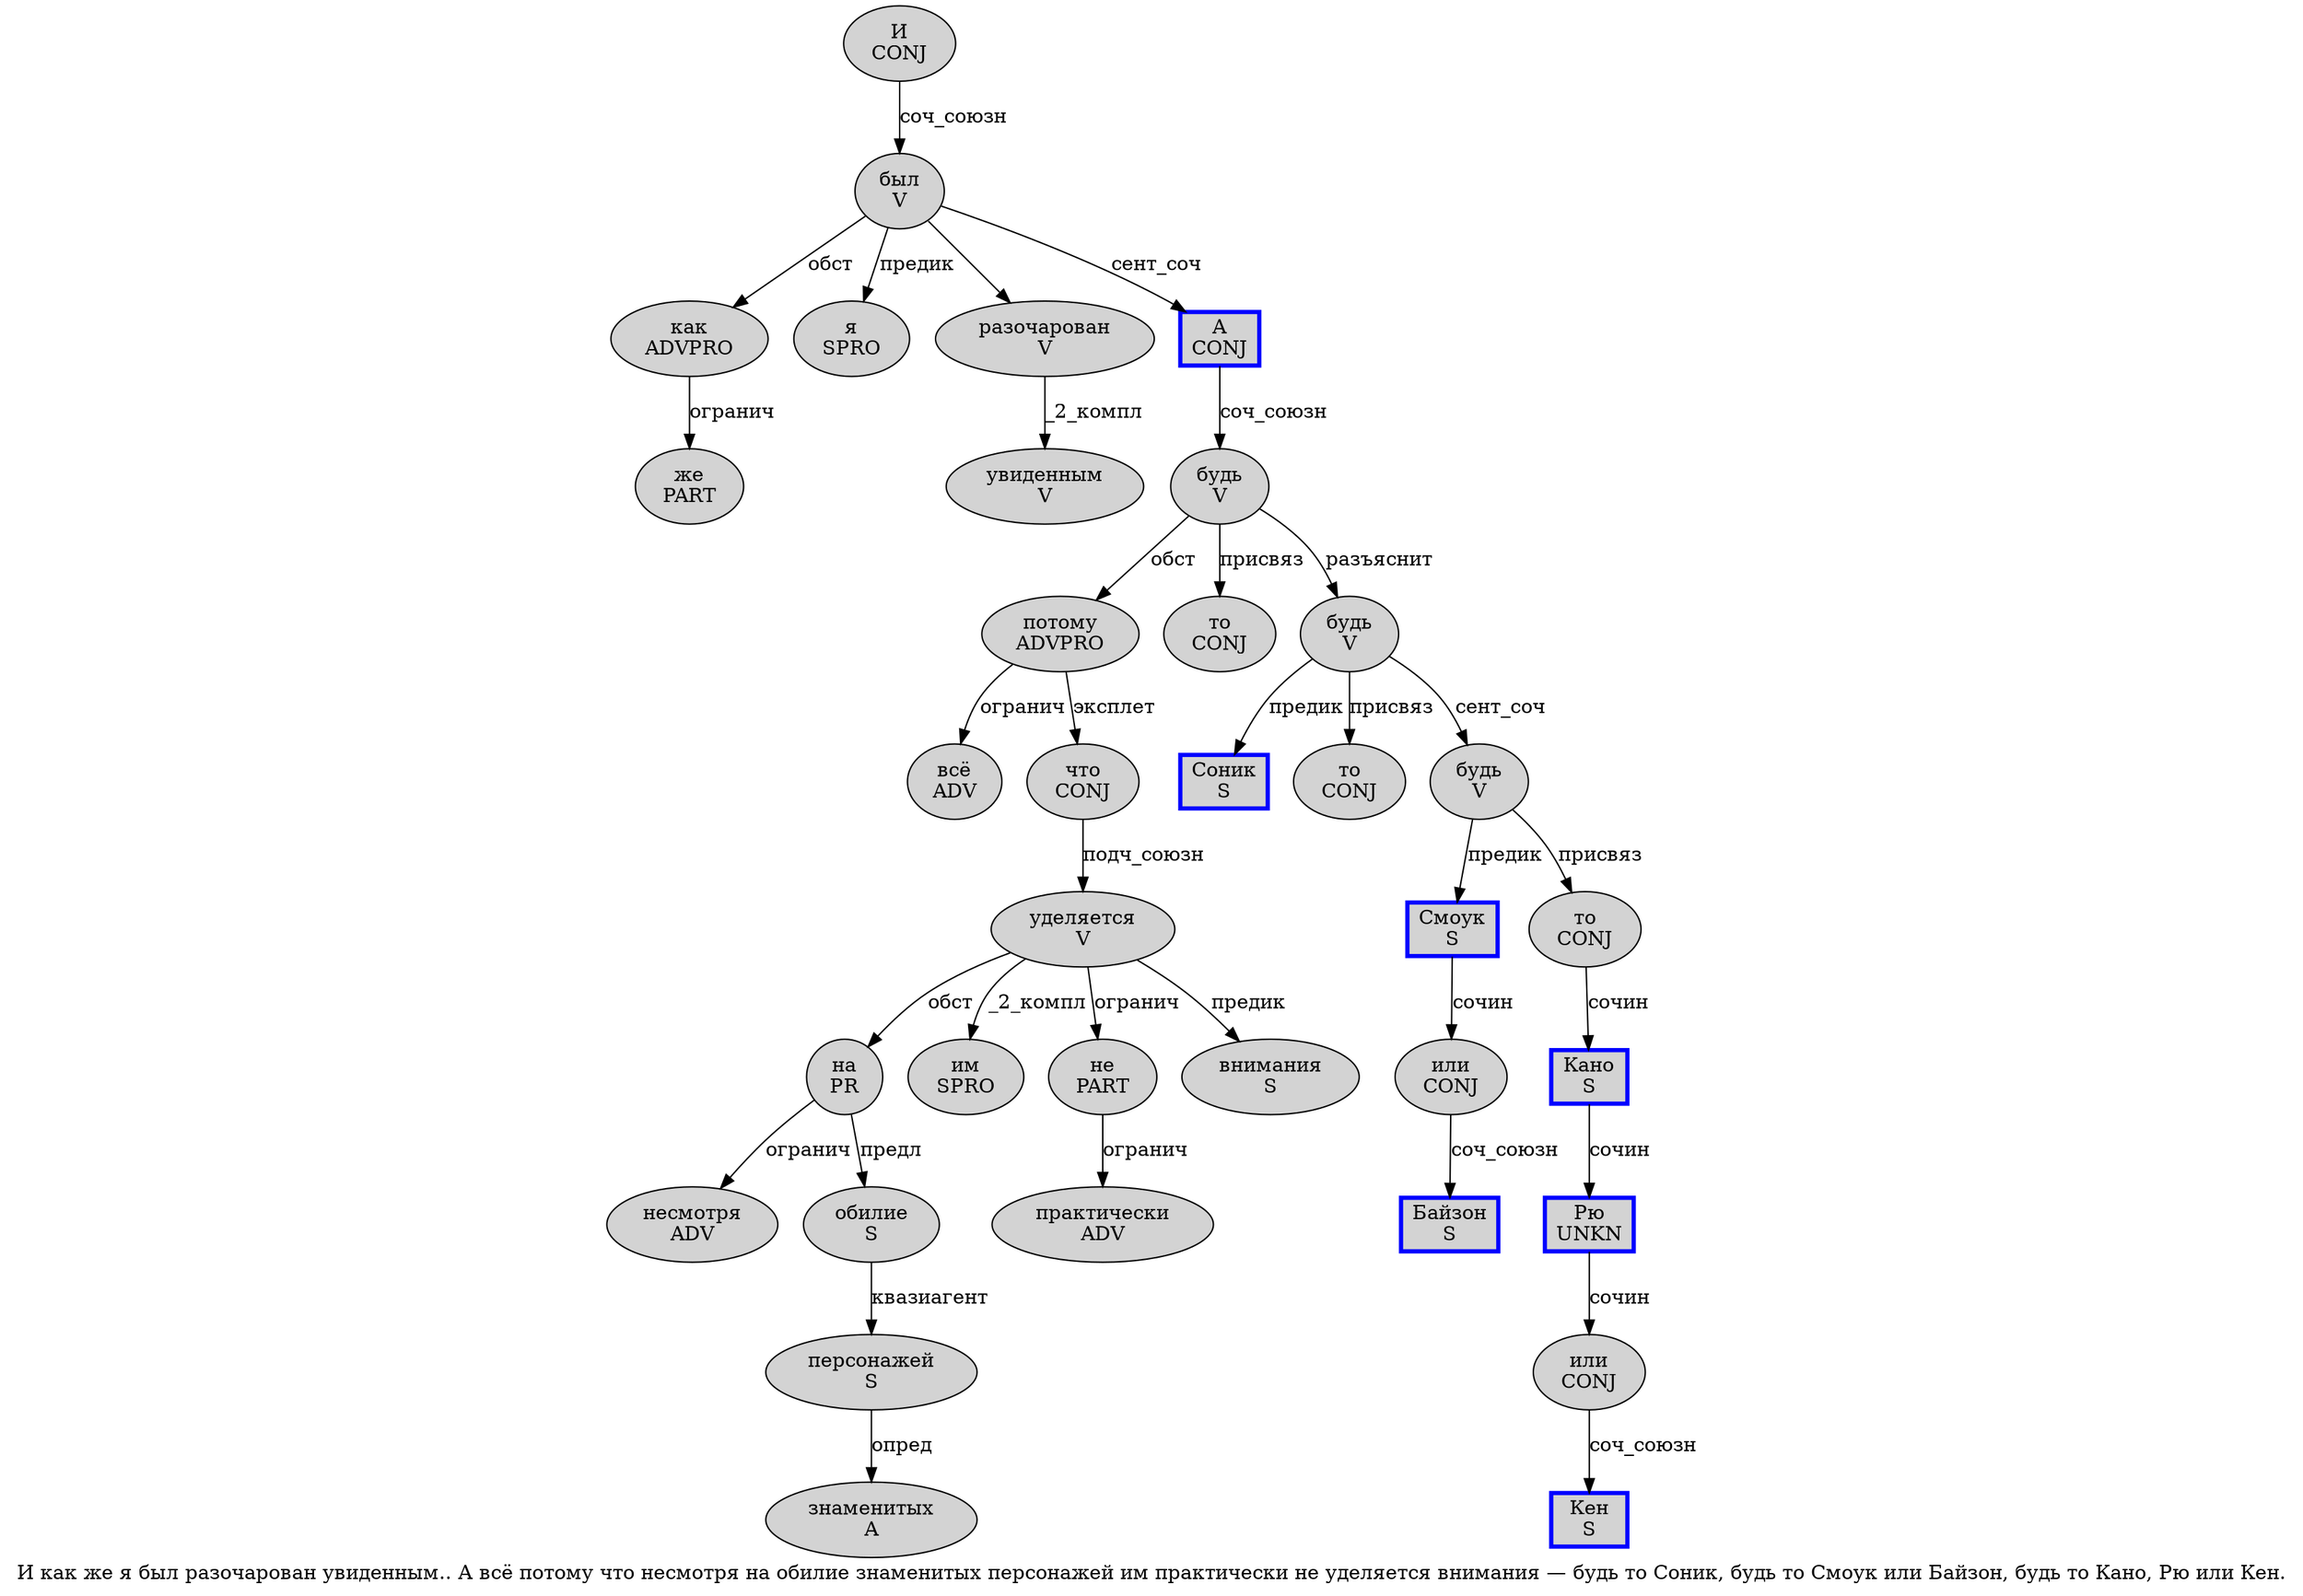 digraph SENTENCE_3792 {
	graph [label="И как же я был разочарован увиденным.. А всё потому что несмотря на обилие знаменитых персонажей им практически не уделяется внимания — будь то Соник, будь то Смоук или Байзон, будь то Кано, Рю или Кен."]
	node [style=filled]
		0 [label="И
CONJ" color="" fillcolor=lightgray penwidth=1 shape=ellipse]
		1 [label="как
ADVPRO" color="" fillcolor=lightgray penwidth=1 shape=ellipse]
		2 [label="же
PART" color="" fillcolor=lightgray penwidth=1 shape=ellipse]
		3 [label="я
SPRO" color="" fillcolor=lightgray penwidth=1 shape=ellipse]
		4 [label="был
V" color="" fillcolor=lightgray penwidth=1 shape=ellipse]
		5 [label="разочарован
V" color="" fillcolor=lightgray penwidth=1 shape=ellipse]
		6 [label="увиденным
V" color="" fillcolor=lightgray penwidth=1 shape=ellipse]
		8 [label="А
CONJ" color=blue fillcolor=lightgray penwidth=3 shape=box]
		9 [label="всё
ADV" color="" fillcolor=lightgray penwidth=1 shape=ellipse]
		10 [label="потому
ADVPRO" color="" fillcolor=lightgray penwidth=1 shape=ellipse]
		11 [label="что
CONJ" color="" fillcolor=lightgray penwidth=1 shape=ellipse]
		12 [label="несмотря
ADV" color="" fillcolor=lightgray penwidth=1 shape=ellipse]
		13 [label="на
PR" color="" fillcolor=lightgray penwidth=1 shape=ellipse]
		14 [label="обилие
S" color="" fillcolor=lightgray penwidth=1 shape=ellipse]
		15 [label="знаменитых
A" color="" fillcolor=lightgray penwidth=1 shape=ellipse]
		16 [label="персонажей
S" color="" fillcolor=lightgray penwidth=1 shape=ellipse]
		17 [label="им
SPRO" color="" fillcolor=lightgray penwidth=1 shape=ellipse]
		18 [label="практически
ADV" color="" fillcolor=lightgray penwidth=1 shape=ellipse]
		19 [label="не
PART" color="" fillcolor=lightgray penwidth=1 shape=ellipse]
		20 [label="уделяется
V" color="" fillcolor=lightgray penwidth=1 shape=ellipse]
		21 [label="внимания
S" color="" fillcolor=lightgray penwidth=1 shape=ellipse]
		23 [label="будь
V" color="" fillcolor=lightgray penwidth=1 shape=ellipse]
		24 [label="то
CONJ" color="" fillcolor=lightgray penwidth=1 shape=ellipse]
		25 [label="Соник
S" color=blue fillcolor=lightgray penwidth=3 shape=box]
		27 [label="будь
V" color="" fillcolor=lightgray penwidth=1 shape=ellipse]
		28 [label="то
CONJ" color="" fillcolor=lightgray penwidth=1 shape=ellipse]
		29 [label="Смоук
S" color=blue fillcolor=lightgray penwidth=3 shape=box]
		30 [label="или
CONJ" color="" fillcolor=lightgray penwidth=1 shape=ellipse]
		31 [label="Байзон
S" color=blue fillcolor=lightgray penwidth=3 shape=box]
		33 [label="будь
V" color="" fillcolor=lightgray penwidth=1 shape=ellipse]
		34 [label="то
CONJ" color="" fillcolor=lightgray penwidth=1 shape=ellipse]
		35 [label="Кано
S" color=blue fillcolor=lightgray penwidth=3 shape=box]
		37 [label="Рю
UNKN" color=blue fillcolor=lightgray penwidth=3 shape=box]
		38 [label="или
CONJ" color="" fillcolor=lightgray penwidth=1 shape=ellipse]
		39 [label="Кен
S" color=blue fillcolor=lightgray penwidth=3 shape=box]
			8 -> 23 [label="соч_союзн"]
			4 -> 1 [label="обст"]
			4 -> 3 [label="предик"]
			4 -> 5
			4 -> 8 [label="сент_соч"]
			33 -> 29 [label="предик"]
			33 -> 34 [label="присвяз"]
			20 -> 13 [label="обст"]
			20 -> 17 [label="_2_компл"]
			20 -> 19 [label="огранич"]
			20 -> 21 [label="предик"]
			0 -> 4 [label="соч_союзн"]
			27 -> 25 [label="предик"]
			27 -> 28 [label="присвяз"]
			27 -> 33 [label="сент_соч"]
			5 -> 6 [label="_2_компл"]
			34 -> 35 [label="сочин"]
			11 -> 20 [label="подч_союзн"]
			1 -> 2 [label="огранич"]
			16 -> 15 [label="опред"]
			35 -> 37 [label="сочин"]
			14 -> 16 [label="квазиагент"]
			13 -> 12 [label="огранич"]
			13 -> 14 [label="предл"]
			23 -> 10 [label="обст"]
			23 -> 24 [label="присвяз"]
			23 -> 27 [label="разъяснит"]
			29 -> 30 [label="сочин"]
			30 -> 31 [label="соч_союзн"]
			37 -> 38 [label="сочин"]
			19 -> 18 [label="огранич"]
			10 -> 9 [label="огранич"]
			10 -> 11 [label="эксплет"]
			38 -> 39 [label="соч_союзн"]
}